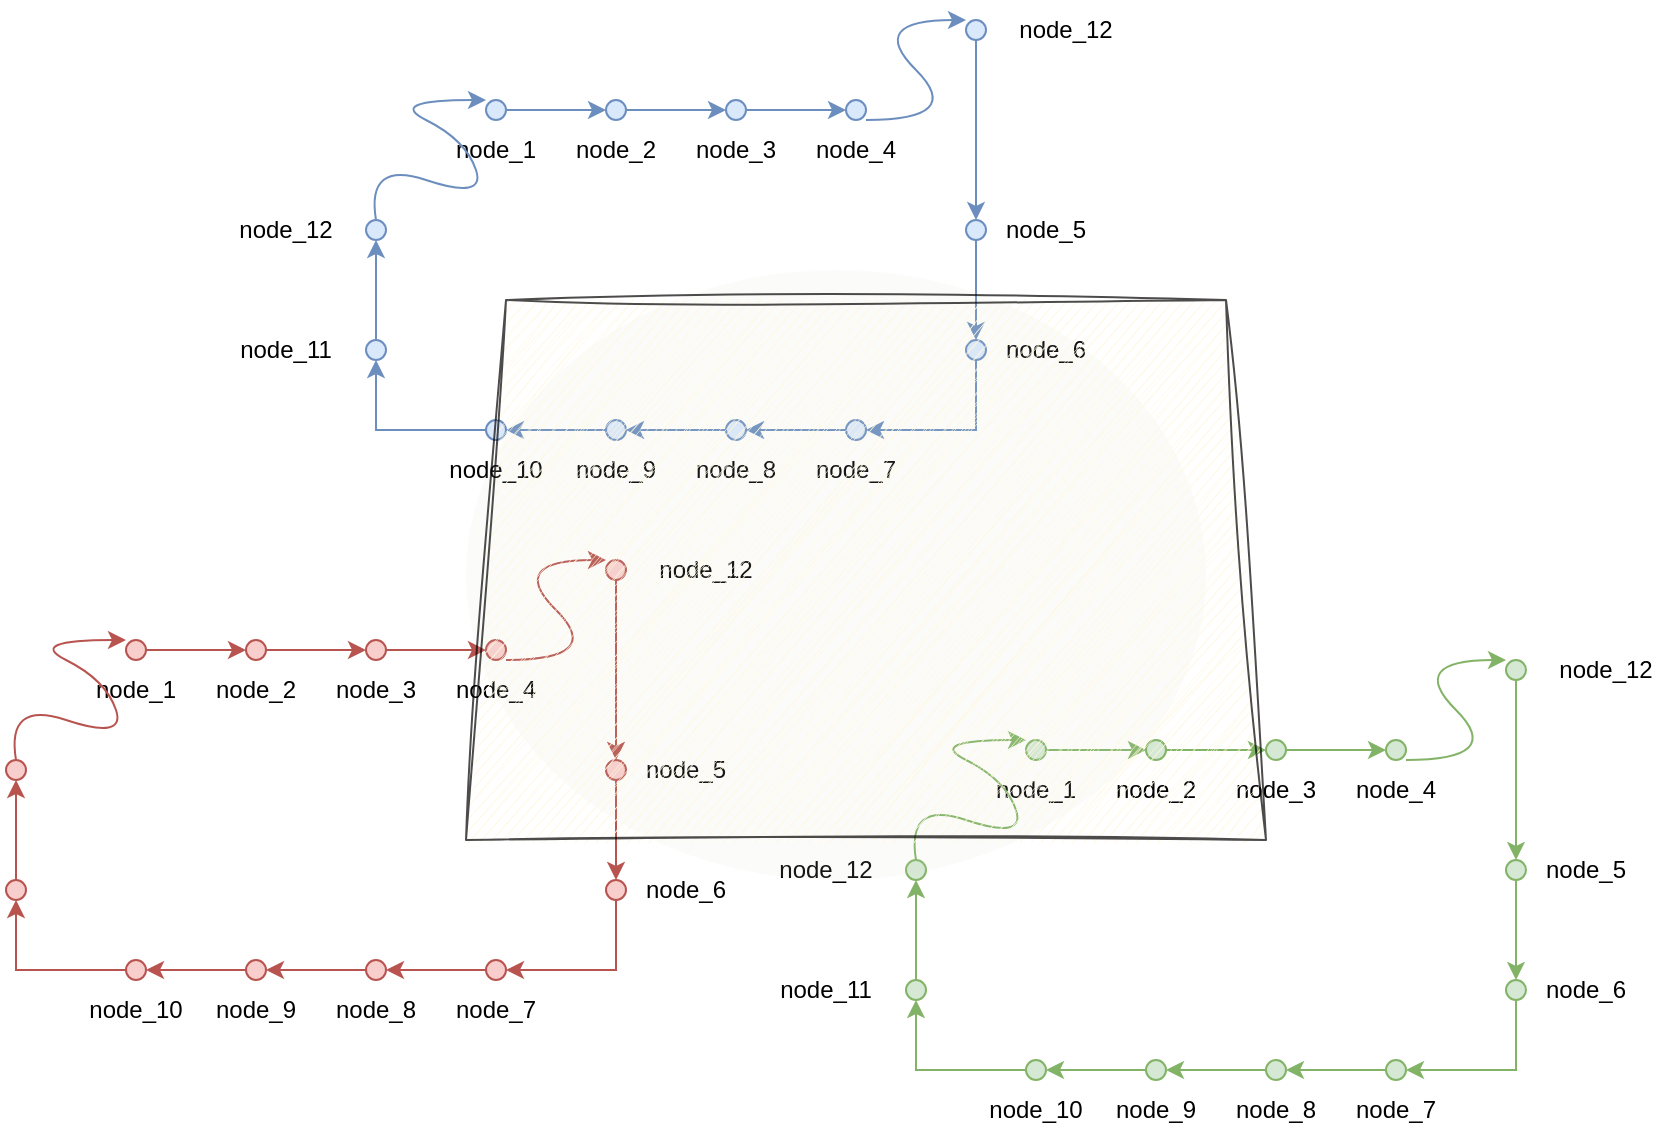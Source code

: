 <mxfile version="21.3.7" type="github">
  <diagram name="第 1 页" id="cJ6k0qE4HabqcFT23PVo">
    <mxGraphModel dx="2327" dy="773" grid="1" gridSize="10" guides="1" tooltips="1" connect="1" arrows="1" fold="1" page="1" pageScale="1" pageWidth="827" pageHeight="1169" math="0" shadow="0">
      <root>
        <mxCell id="0" />
        <mxCell id="1" parent="0" />
        <mxCell id="MrbBIvUEHU0NzrZTFn9o-30" style="edgeStyle=orthogonalEdgeStyle;rounded=0;orthogonalLoop=1;jettySize=auto;html=1;exitX=1;exitY=0.5;exitDx=0;exitDy=0;entryX=0;entryY=0.5;entryDx=0;entryDy=0;fillColor=#dae8fc;strokeColor=#6c8ebf;" edge="1" parent="1" source="MrbBIvUEHU0NzrZTFn9o-1" target="MrbBIvUEHU0NzrZTFn9o-3">
          <mxGeometry relative="1" as="geometry" />
        </mxCell>
        <mxCell id="MrbBIvUEHU0NzrZTFn9o-1" value="" style="ellipse;whiteSpace=wrap;html=1;aspect=fixed;fillColor=#dae8fc;strokeColor=#6c8ebf;" vertex="1" parent="1">
          <mxGeometry x="220" y="100" width="10" height="10" as="geometry" />
        </mxCell>
        <mxCell id="MrbBIvUEHU0NzrZTFn9o-2" value="node_1" style="text;html=1;strokeColor=none;fillColor=none;align=center;verticalAlign=middle;whiteSpace=wrap;rounded=0;" vertex="1" parent="1">
          <mxGeometry x="195" y="110" width="60" height="30" as="geometry" />
        </mxCell>
        <mxCell id="MrbBIvUEHU0NzrZTFn9o-31" style="edgeStyle=orthogonalEdgeStyle;rounded=0;orthogonalLoop=1;jettySize=auto;html=1;exitX=1;exitY=0.5;exitDx=0;exitDy=0;entryX=0;entryY=0.5;entryDx=0;entryDy=0;fillColor=#dae8fc;strokeColor=#6c8ebf;" edge="1" parent="1" source="MrbBIvUEHU0NzrZTFn9o-3" target="MrbBIvUEHU0NzrZTFn9o-7">
          <mxGeometry relative="1" as="geometry" />
        </mxCell>
        <mxCell id="MrbBIvUEHU0NzrZTFn9o-3" value="" style="ellipse;whiteSpace=wrap;html=1;aspect=fixed;fillColor=#dae8fc;strokeColor=#6c8ebf;" vertex="1" parent="1">
          <mxGeometry x="280" y="100" width="10" height="10" as="geometry" />
        </mxCell>
        <mxCell id="MrbBIvUEHU0NzrZTFn9o-4" value="node_2" style="text;html=1;strokeColor=none;fillColor=none;align=center;verticalAlign=middle;whiteSpace=wrap;rounded=0;" vertex="1" parent="1">
          <mxGeometry x="255" y="110" width="60" height="30" as="geometry" />
        </mxCell>
        <mxCell id="MrbBIvUEHU0NzrZTFn9o-32" style="edgeStyle=orthogonalEdgeStyle;rounded=0;orthogonalLoop=1;jettySize=auto;html=1;exitX=1;exitY=0.5;exitDx=0;exitDy=0;entryX=0;entryY=0.5;entryDx=0;entryDy=0;fillColor=#dae8fc;strokeColor=#6c8ebf;" edge="1" parent="1" source="MrbBIvUEHU0NzrZTFn9o-7" target="MrbBIvUEHU0NzrZTFn9o-9">
          <mxGeometry relative="1" as="geometry" />
        </mxCell>
        <mxCell id="MrbBIvUEHU0NzrZTFn9o-7" value="" style="ellipse;whiteSpace=wrap;html=1;aspect=fixed;fillColor=#dae8fc;strokeColor=#6c8ebf;" vertex="1" parent="1">
          <mxGeometry x="340" y="100" width="10" height="10" as="geometry" />
        </mxCell>
        <mxCell id="MrbBIvUEHU0NzrZTFn9o-8" value="node_3" style="text;html=1;strokeColor=none;fillColor=none;align=center;verticalAlign=middle;whiteSpace=wrap;rounded=0;" vertex="1" parent="1">
          <mxGeometry x="315" y="110" width="60" height="30" as="geometry" />
        </mxCell>
        <mxCell id="MrbBIvUEHU0NzrZTFn9o-9" value="" style="ellipse;whiteSpace=wrap;html=1;aspect=fixed;fillColor=#dae8fc;strokeColor=#6c8ebf;" vertex="1" parent="1">
          <mxGeometry x="400" y="100" width="10" height="10" as="geometry" />
        </mxCell>
        <mxCell id="MrbBIvUEHU0NzrZTFn9o-10" value="node_4" style="text;html=1;strokeColor=none;fillColor=none;align=center;verticalAlign=middle;whiteSpace=wrap;rounded=0;" vertex="1" parent="1">
          <mxGeometry x="375" y="110" width="60" height="30" as="geometry" />
        </mxCell>
        <mxCell id="MrbBIvUEHU0NzrZTFn9o-41" style="edgeStyle=orthogonalEdgeStyle;rounded=0;orthogonalLoop=1;jettySize=auto;html=1;exitX=0.5;exitY=1;exitDx=0;exitDy=0;entryX=0.5;entryY=0;entryDx=0;entryDy=0;fillColor=#dae8fc;strokeColor=#6c8ebf;" edge="1" parent="1" source="MrbBIvUEHU0NzrZTFn9o-11" target="MrbBIvUEHU0NzrZTFn9o-13">
          <mxGeometry relative="1" as="geometry" />
        </mxCell>
        <mxCell id="MrbBIvUEHU0NzrZTFn9o-11" value="" style="ellipse;whiteSpace=wrap;html=1;aspect=fixed;fillColor=#dae8fc;strokeColor=#6c8ebf;" vertex="1" parent="1">
          <mxGeometry x="460" y="160" width="10" height="10" as="geometry" />
        </mxCell>
        <mxCell id="MrbBIvUEHU0NzrZTFn9o-12" value="node_5" style="text;html=1;strokeColor=none;fillColor=none;align=center;verticalAlign=middle;whiteSpace=wrap;rounded=0;" vertex="1" parent="1">
          <mxGeometry x="470" y="150" width="60" height="30" as="geometry" />
        </mxCell>
        <mxCell id="MrbBIvUEHU0NzrZTFn9o-37" style="edgeStyle=orthogonalEdgeStyle;rounded=0;orthogonalLoop=1;jettySize=auto;html=1;exitX=0.5;exitY=1;exitDx=0;exitDy=0;entryX=1;entryY=0.5;entryDx=0;entryDy=0;fillColor=#dae8fc;strokeColor=#6c8ebf;" edge="1" parent="1" source="MrbBIvUEHU0NzrZTFn9o-13" target="MrbBIvUEHU0NzrZTFn9o-16">
          <mxGeometry relative="1" as="geometry" />
        </mxCell>
        <mxCell id="MrbBIvUEHU0NzrZTFn9o-13" value="" style="ellipse;whiteSpace=wrap;html=1;aspect=fixed;fillColor=#dae8fc;strokeColor=#6c8ebf;" vertex="1" parent="1">
          <mxGeometry x="460" y="220" width="10" height="10" as="geometry" />
        </mxCell>
        <mxCell id="MrbBIvUEHU0NzrZTFn9o-14" value="node_6" style="text;html=1;strokeColor=none;fillColor=none;align=center;verticalAlign=middle;whiteSpace=wrap;rounded=0;" vertex="1" parent="1">
          <mxGeometry x="470" y="210" width="60" height="30" as="geometry" />
        </mxCell>
        <mxCell id="MrbBIvUEHU0NzrZTFn9o-51" style="edgeStyle=orthogonalEdgeStyle;rounded=0;orthogonalLoop=1;jettySize=auto;html=1;exitX=0;exitY=0.5;exitDx=0;exitDy=0;entryX=1;entryY=0.5;entryDx=0;entryDy=0;fillColor=#dae8fc;strokeColor=#6c8ebf;" edge="1" parent="1" source="MrbBIvUEHU0NzrZTFn9o-16" target="MrbBIvUEHU0NzrZTFn9o-18">
          <mxGeometry relative="1" as="geometry" />
        </mxCell>
        <mxCell id="MrbBIvUEHU0NzrZTFn9o-16" value="" style="ellipse;whiteSpace=wrap;html=1;aspect=fixed;fillColor=#dae8fc;strokeColor=#6c8ebf;" vertex="1" parent="1">
          <mxGeometry x="400" y="260" width="10" height="10" as="geometry" />
        </mxCell>
        <mxCell id="MrbBIvUEHU0NzrZTFn9o-17" value="node_7" style="text;html=1;strokeColor=none;fillColor=none;align=center;verticalAlign=middle;whiteSpace=wrap;rounded=0;" vertex="1" parent="1">
          <mxGeometry x="375" y="270" width="60" height="30" as="geometry" />
        </mxCell>
        <mxCell id="MrbBIvUEHU0NzrZTFn9o-52" style="edgeStyle=orthogonalEdgeStyle;rounded=0;orthogonalLoop=1;jettySize=auto;html=1;exitX=0;exitY=0.5;exitDx=0;exitDy=0;entryX=1;entryY=0.5;entryDx=0;entryDy=0;fillColor=#dae8fc;strokeColor=#6c8ebf;" edge="1" parent="1" source="MrbBIvUEHU0NzrZTFn9o-18" target="MrbBIvUEHU0NzrZTFn9o-20">
          <mxGeometry relative="1" as="geometry" />
        </mxCell>
        <mxCell id="MrbBIvUEHU0NzrZTFn9o-18" value="" style="ellipse;whiteSpace=wrap;html=1;aspect=fixed;fillColor=#dae8fc;strokeColor=#6c8ebf;" vertex="1" parent="1">
          <mxGeometry x="340" y="260" width="10" height="10" as="geometry" />
        </mxCell>
        <mxCell id="MrbBIvUEHU0NzrZTFn9o-19" value="node_8" style="text;html=1;strokeColor=none;fillColor=none;align=center;verticalAlign=middle;whiteSpace=wrap;rounded=0;" vertex="1" parent="1">
          <mxGeometry x="315" y="270" width="60" height="30" as="geometry" />
        </mxCell>
        <mxCell id="MrbBIvUEHU0NzrZTFn9o-53" style="edgeStyle=orthogonalEdgeStyle;rounded=0;orthogonalLoop=1;jettySize=auto;html=1;exitX=0;exitY=0.5;exitDx=0;exitDy=0;entryX=1;entryY=0.5;entryDx=0;entryDy=0;fillColor=#dae8fc;strokeColor=#6c8ebf;" edge="1" parent="1" source="MrbBIvUEHU0NzrZTFn9o-20" target="MrbBIvUEHU0NzrZTFn9o-22">
          <mxGeometry relative="1" as="geometry" />
        </mxCell>
        <mxCell id="MrbBIvUEHU0NzrZTFn9o-20" value="" style="ellipse;whiteSpace=wrap;html=1;aspect=fixed;fillColor=#dae8fc;strokeColor=#6c8ebf;" vertex="1" parent="1">
          <mxGeometry x="280" y="260" width="10" height="10" as="geometry" />
        </mxCell>
        <mxCell id="MrbBIvUEHU0NzrZTFn9o-21" value="node_9" style="text;html=1;strokeColor=none;fillColor=none;align=center;verticalAlign=middle;whiteSpace=wrap;rounded=0;" vertex="1" parent="1">
          <mxGeometry x="255" y="270" width="60" height="30" as="geometry" />
        </mxCell>
        <mxCell id="MrbBIvUEHU0NzrZTFn9o-55" style="edgeStyle=orthogonalEdgeStyle;rounded=0;orthogonalLoop=1;jettySize=auto;html=1;exitX=0;exitY=0.5;exitDx=0;exitDy=0;entryX=0.5;entryY=1;entryDx=0;entryDy=0;fillColor=#dae8fc;strokeColor=#6c8ebf;" edge="1" parent="1" source="MrbBIvUEHU0NzrZTFn9o-22" target="MrbBIvUEHU0NzrZTFn9o-24">
          <mxGeometry relative="1" as="geometry" />
        </mxCell>
        <mxCell id="MrbBIvUEHU0NzrZTFn9o-22" value="" style="ellipse;whiteSpace=wrap;html=1;aspect=fixed;fillColor=#dae8fc;strokeColor=#6c8ebf;" vertex="1" parent="1">
          <mxGeometry x="220" y="260" width="10" height="10" as="geometry" />
        </mxCell>
        <mxCell id="MrbBIvUEHU0NzrZTFn9o-23" value="node_10" style="text;html=1;strokeColor=none;fillColor=none;align=center;verticalAlign=middle;whiteSpace=wrap;rounded=0;" vertex="1" parent="1">
          <mxGeometry x="195" y="270" width="60" height="30" as="geometry" />
        </mxCell>
        <mxCell id="MrbBIvUEHU0NzrZTFn9o-56" style="edgeStyle=orthogonalEdgeStyle;rounded=0;orthogonalLoop=1;jettySize=auto;html=1;exitX=0.5;exitY=0;exitDx=0;exitDy=0;entryX=0.5;entryY=1;entryDx=0;entryDy=0;fillColor=#dae8fc;strokeColor=#6c8ebf;" edge="1" parent="1" source="MrbBIvUEHU0NzrZTFn9o-24" target="MrbBIvUEHU0NzrZTFn9o-26">
          <mxGeometry relative="1" as="geometry" />
        </mxCell>
        <mxCell id="MrbBIvUEHU0NzrZTFn9o-24" value="" style="ellipse;whiteSpace=wrap;html=1;aspect=fixed;fillColor=#dae8fc;strokeColor=#6c8ebf;" vertex="1" parent="1">
          <mxGeometry x="160" y="220" width="10" height="10" as="geometry" />
        </mxCell>
        <mxCell id="MrbBIvUEHU0NzrZTFn9o-25" value="node_11" style="text;html=1;strokeColor=none;fillColor=none;align=center;verticalAlign=middle;whiteSpace=wrap;rounded=0;" vertex="1" parent="1">
          <mxGeometry x="90" y="210" width="60" height="30" as="geometry" />
        </mxCell>
        <mxCell id="MrbBIvUEHU0NzrZTFn9o-26" value="" style="ellipse;whiteSpace=wrap;html=1;aspect=fixed;fillColor=#dae8fc;strokeColor=#6c8ebf;" vertex="1" parent="1">
          <mxGeometry x="160" y="160" width="10" height="10" as="geometry" />
        </mxCell>
        <mxCell id="MrbBIvUEHU0NzrZTFn9o-27" value="node_12" style="text;html=1;strokeColor=none;fillColor=none;align=center;verticalAlign=middle;whiteSpace=wrap;rounded=0;" vertex="1" parent="1">
          <mxGeometry x="90" y="150" width="60" height="30" as="geometry" />
        </mxCell>
        <mxCell id="MrbBIvUEHU0NzrZTFn9o-42" value="" style="curved=1;endArrow=classic;html=1;rounded=0;fillColor=#dae8fc;strokeColor=#6c8ebf;" edge="1" parent="1">
          <mxGeometry width="50" height="50" relative="1" as="geometry">
            <mxPoint x="410" y="110" as="sourcePoint" />
            <mxPoint x="460" y="60" as="targetPoint" />
            <Array as="points">
              <mxPoint x="460" y="110" />
              <mxPoint x="410" y="60" />
            </Array>
          </mxGeometry>
        </mxCell>
        <mxCell id="MrbBIvUEHU0NzrZTFn9o-50" style="edgeStyle=orthogonalEdgeStyle;rounded=0;orthogonalLoop=1;jettySize=auto;html=1;exitX=0.5;exitY=1;exitDx=0;exitDy=0;entryX=0.5;entryY=0;entryDx=0;entryDy=0;fillColor=#dae8fc;strokeColor=#6c8ebf;" edge="1" parent="1" source="MrbBIvUEHU0NzrZTFn9o-43" target="MrbBIvUEHU0NzrZTFn9o-11">
          <mxGeometry relative="1" as="geometry" />
        </mxCell>
        <mxCell id="MrbBIvUEHU0NzrZTFn9o-43" value="" style="ellipse;whiteSpace=wrap;html=1;aspect=fixed;fillColor=#dae8fc;strokeColor=#6c8ebf;" vertex="1" parent="1">
          <mxGeometry x="460" y="60" width="10" height="10" as="geometry" />
        </mxCell>
        <mxCell id="MrbBIvUEHU0NzrZTFn9o-44" value="node_12" style="text;html=1;strokeColor=none;fillColor=none;align=center;verticalAlign=middle;whiteSpace=wrap;rounded=0;" vertex="1" parent="1">
          <mxGeometry x="480" y="50" width="60" height="30" as="geometry" />
        </mxCell>
        <mxCell id="MrbBIvUEHU0NzrZTFn9o-57" value="" style="curved=1;endArrow=classic;html=1;rounded=0;exitX=0.5;exitY=0;exitDx=0;exitDy=0;fillColor=#dae8fc;strokeColor=#6c8ebf;" edge="1" parent="1" source="MrbBIvUEHU0NzrZTFn9o-26">
          <mxGeometry width="50" height="50" relative="1" as="geometry">
            <mxPoint x="170" y="150" as="sourcePoint" />
            <mxPoint x="220" y="100" as="targetPoint" />
            <Array as="points">
              <mxPoint x="160" y="130" />
              <mxPoint x="220" y="150" />
              <mxPoint x="210" y="120" />
              <mxPoint x="170" y="100" />
            </Array>
          </mxGeometry>
        </mxCell>
        <mxCell id="MrbBIvUEHU0NzrZTFn9o-59" style="edgeStyle=orthogonalEdgeStyle;rounded=0;orthogonalLoop=1;jettySize=auto;html=1;exitX=1;exitY=0.5;exitDx=0;exitDy=0;entryX=0;entryY=0.5;entryDx=0;entryDy=0;fillColor=#d5e8d4;strokeColor=#82b366;" edge="1" parent="1" source="MrbBIvUEHU0NzrZTFn9o-60" target="MrbBIvUEHU0NzrZTFn9o-63">
          <mxGeometry relative="1" as="geometry" />
        </mxCell>
        <mxCell id="MrbBIvUEHU0NzrZTFn9o-60" value="" style="ellipse;whiteSpace=wrap;html=1;aspect=fixed;fillColor=#d5e8d4;strokeColor=#82b366;" vertex="1" parent="1">
          <mxGeometry x="490" y="420" width="10" height="10" as="geometry" />
        </mxCell>
        <mxCell id="MrbBIvUEHU0NzrZTFn9o-61" value="node_1" style="text;html=1;strokeColor=none;fillColor=none;align=center;verticalAlign=middle;whiteSpace=wrap;rounded=0;" vertex="1" parent="1">
          <mxGeometry x="465" y="430" width="60" height="30" as="geometry" />
        </mxCell>
        <mxCell id="MrbBIvUEHU0NzrZTFn9o-62" style="edgeStyle=orthogonalEdgeStyle;rounded=0;orthogonalLoop=1;jettySize=auto;html=1;exitX=1;exitY=0.5;exitDx=0;exitDy=0;entryX=0;entryY=0.5;entryDx=0;entryDy=0;fillColor=#d5e8d4;strokeColor=#82b366;" edge="1" parent="1" source="MrbBIvUEHU0NzrZTFn9o-63" target="MrbBIvUEHU0NzrZTFn9o-66">
          <mxGeometry relative="1" as="geometry" />
        </mxCell>
        <mxCell id="MrbBIvUEHU0NzrZTFn9o-63" value="" style="ellipse;whiteSpace=wrap;html=1;aspect=fixed;fillColor=#d5e8d4;strokeColor=#82b366;" vertex="1" parent="1">
          <mxGeometry x="550" y="420" width="10" height="10" as="geometry" />
        </mxCell>
        <mxCell id="MrbBIvUEHU0NzrZTFn9o-64" value="node_2" style="text;html=1;strokeColor=none;fillColor=none;align=center;verticalAlign=middle;whiteSpace=wrap;rounded=0;" vertex="1" parent="1">
          <mxGeometry x="525" y="430" width="60" height="30" as="geometry" />
        </mxCell>
        <mxCell id="MrbBIvUEHU0NzrZTFn9o-65" style="edgeStyle=orthogonalEdgeStyle;rounded=0;orthogonalLoop=1;jettySize=auto;html=1;exitX=1;exitY=0.5;exitDx=0;exitDy=0;entryX=0;entryY=0.5;entryDx=0;entryDy=0;fillColor=#d5e8d4;strokeColor=#82b366;" edge="1" parent="1" source="MrbBIvUEHU0NzrZTFn9o-66" target="MrbBIvUEHU0NzrZTFn9o-68">
          <mxGeometry relative="1" as="geometry" />
        </mxCell>
        <mxCell id="MrbBIvUEHU0NzrZTFn9o-66" value="" style="ellipse;whiteSpace=wrap;html=1;aspect=fixed;fillColor=#d5e8d4;strokeColor=#82b366;" vertex="1" parent="1">
          <mxGeometry x="610" y="420" width="10" height="10" as="geometry" />
        </mxCell>
        <mxCell id="MrbBIvUEHU0NzrZTFn9o-67" value="node_3" style="text;html=1;strokeColor=none;fillColor=none;align=center;verticalAlign=middle;whiteSpace=wrap;rounded=0;" vertex="1" parent="1">
          <mxGeometry x="585" y="430" width="60" height="30" as="geometry" />
        </mxCell>
        <mxCell id="MrbBIvUEHU0NzrZTFn9o-68" value="" style="ellipse;whiteSpace=wrap;html=1;aspect=fixed;fillColor=#d5e8d4;strokeColor=#82b366;" vertex="1" parent="1">
          <mxGeometry x="670" y="420" width="10" height="10" as="geometry" />
        </mxCell>
        <mxCell id="MrbBIvUEHU0NzrZTFn9o-69" value="node_4" style="text;html=1;strokeColor=none;fillColor=none;align=center;verticalAlign=middle;whiteSpace=wrap;rounded=0;" vertex="1" parent="1">
          <mxGeometry x="645" y="430" width="60" height="30" as="geometry" />
        </mxCell>
        <mxCell id="MrbBIvUEHU0NzrZTFn9o-70" style="edgeStyle=orthogonalEdgeStyle;rounded=0;orthogonalLoop=1;jettySize=auto;html=1;exitX=0.5;exitY=1;exitDx=0;exitDy=0;entryX=0.5;entryY=0;entryDx=0;entryDy=0;fillColor=#d5e8d4;strokeColor=#82b366;" edge="1" parent="1" source="MrbBIvUEHU0NzrZTFn9o-71" target="MrbBIvUEHU0NzrZTFn9o-74">
          <mxGeometry relative="1" as="geometry" />
        </mxCell>
        <mxCell id="MrbBIvUEHU0NzrZTFn9o-71" value="" style="ellipse;whiteSpace=wrap;html=1;aspect=fixed;fillColor=#d5e8d4;strokeColor=#82b366;" vertex="1" parent="1">
          <mxGeometry x="730" y="480" width="10" height="10" as="geometry" />
        </mxCell>
        <mxCell id="MrbBIvUEHU0NzrZTFn9o-72" value="node_5" style="text;html=1;strokeColor=none;fillColor=none;align=center;verticalAlign=middle;whiteSpace=wrap;rounded=0;" vertex="1" parent="1">
          <mxGeometry x="740" y="470" width="60" height="30" as="geometry" />
        </mxCell>
        <mxCell id="MrbBIvUEHU0NzrZTFn9o-73" style="edgeStyle=orthogonalEdgeStyle;rounded=0;orthogonalLoop=1;jettySize=auto;html=1;exitX=0.5;exitY=1;exitDx=0;exitDy=0;entryX=1;entryY=0.5;entryDx=0;entryDy=0;fillColor=#d5e8d4;strokeColor=#82b366;" edge="1" parent="1" source="MrbBIvUEHU0NzrZTFn9o-74" target="MrbBIvUEHU0NzrZTFn9o-77">
          <mxGeometry relative="1" as="geometry" />
        </mxCell>
        <mxCell id="MrbBIvUEHU0NzrZTFn9o-74" value="" style="ellipse;whiteSpace=wrap;html=1;aspect=fixed;fillColor=#d5e8d4;strokeColor=#82b366;" vertex="1" parent="1">
          <mxGeometry x="730" y="540" width="10" height="10" as="geometry" />
        </mxCell>
        <mxCell id="MrbBIvUEHU0NzrZTFn9o-75" value="node_6" style="text;html=1;strokeColor=none;fillColor=none;align=center;verticalAlign=middle;whiteSpace=wrap;rounded=0;" vertex="1" parent="1">
          <mxGeometry x="740" y="530" width="60" height="30" as="geometry" />
        </mxCell>
        <mxCell id="MrbBIvUEHU0NzrZTFn9o-76" style="edgeStyle=orthogonalEdgeStyle;rounded=0;orthogonalLoop=1;jettySize=auto;html=1;exitX=0;exitY=0.5;exitDx=0;exitDy=0;entryX=1;entryY=0.5;entryDx=0;entryDy=0;fillColor=#d5e8d4;strokeColor=#82b366;" edge="1" parent="1" source="MrbBIvUEHU0NzrZTFn9o-77" target="MrbBIvUEHU0NzrZTFn9o-80">
          <mxGeometry relative="1" as="geometry" />
        </mxCell>
        <mxCell id="MrbBIvUEHU0NzrZTFn9o-77" value="" style="ellipse;whiteSpace=wrap;html=1;aspect=fixed;fillColor=#d5e8d4;strokeColor=#82b366;" vertex="1" parent="1">
          <mxGeometry x="670" y="580" width="10" height="10" as="geometry" />
        </mxCell>
        <mxCell id="MrbBIvUEHU0NzrZTFn9o-78" value="node_7" style="text;html=1;strokeColor=none;fillColor=none;align=center;verticalAlign=middle;whiteSpace=wrap;rounded=0;" vertex="1" parent="1">
          <mxGeometry x="645" y="590" width="60" height="30" as="geometry" />
        </mxCell>
        <mxCell id="MrbBIvUEHU0NzrZTFn9o-79" style="edgeStyle=orthogonalEdgeStyle;rounded=0;orthogonalLoop=1;jettySize=auto;html=1;exitX=0;exitY=0.5;exitDx=0;exitDy=0;entryX=1;entryY=0.5;entryDx=0;entryDy=0;fillColor=#d5e8d4;strokeColor=#82b366;" edge="1" parent="1" source="MrbBIvUEHU0NzrZTFn9o-80" target="MrbBIvUEHU0NzrZTFn9o-83">
          <mxGeometry relative="1" as="geometry" />
        </mxCell>
        <mxCell id="MrbBIvUEHU0NzrZTFn9o-80" value="" style="ellipse;whiteSpace=wrap;html=1;aspect=fixed;fillColor=#d5e8d4;strokeColor=#82b366;" vertex="1" parent="1">
          <mxGeometry x="610" y="580" width="10" height="10" as="geometry" />
        </mxCell>
        <mxCell id="MrbBIvUEHU0NzrZTFn9o-81" value="node_8" style="text;html=1;strokeColor=none;fillColor=none;align=center;verticalAlign=middle;whiteSpace=wrap;rounded=0;" vertex="1" parent="1">
          <mxGeometry x="585" y="590" width="60" height="30" as="geometry" />
        </mxCell>
        <mxCell id="MrbBIvUEHU0NzrZTFn9o-82" style="edgeStyle=orthogonalEdgeStyle;rounded=0;orthogonalLoop=1;jettySize=auto;html=1;exitX=0;exitY=0.5;exitDx=0;exitDy=0;entryX=1;entryY=0.5;entryDx=0;entryDy=0;fillColor=#d5e8d4;strokeColor=#82b366;" edge="1" parent="1" source="MrbBIvUEHU0NzrZTFn9o-83" target="MrbBIvUEHU0NzrZTFn9o-86">
          <mxGeometry relative="1" as="geometry" />
        </mxCell>
        <mxCell id="MrbBIvUEHU0NzrZTFn9o-83" value="" style="ellipse;whiteSpace=wrap;html=1;aspect=fixed;fillColor=#d5e8d4;strokeColor=#82b366;" vertex="1" parent="1">
          <mxGeometry x="550" y="580" width="10" height="10" as="geometry" />
        </mxCell>
        <mxCell id="MrbBIvUEHU0NzrZTFn9o-84" value="node_9" style="text;html=1;strokeColor=none;fillColor=none;align=center;verticalAlign=middle;whiteSpace=wrap;rounded=0;" vertex="1" parent="1">
          <mxGeometry x="525" y="590" width="60" height="30" as="geometry" />
        </mxCell>
        <mxCell id="MrbBIvUEHU0NzrZTFn9o-85" style="edgeStyle=orthogonalEdgeStyle;rounded=0;orthogonalLoop=1;jettySize=auto;html=1;exitX=0;exitY=0.5;exitDx=0;exitDy=0;entryX=0.5;entryY=1;entryDx=0;entryDy=0;fillColor=#d5e8d4;strokeColor=#82b366;" edge="1" parent="1" source="MrbBIvUEHU0NzrZTFn9o-86" target="MrbBIvUEHU0NzrZTFn9o-89">
          <mxGeometry relative="1" as="geometry" />
        </mxCell>
        <mxCell id="MrbBIvUEHU0NzrZTFn9o-86" value="" style="ellipse;whiteSpace=wrap;html=1;aspect=fixed;fillColor=#d5e8d4;strokeColor=#82b366;" vertex="1" parent="1">
          <mxGeometry x="490" y="580" width="10" height="10" as="geometry" />
        </mxCell>
        <mxCell id="MrbBIvUEHU0NzrZTFn9o-87" value="node_10" style="text;html=1;strokeColor=none;fillColor=none;align=center;verticalAlign=middle;whiteSpace=wrap;rounded=0;" vertex="1" parent="1">
          <mxGeometry x="465" y="590" width="60" height="30" as="geometry" />
        </mxCell>
        <mxCell id="MrbBIvUEHU0NzrZTFn9o-88" style="edgeStyle=orthogonalEdgeStyle;rounded=0;orthogonalLoop=1;jettySize=auto;html=1;exitX=0.5;exitY=0;exitDx=0;exitDy=0;entryX=0.5;entryY=1;entryDx=0;entryDy=0;fillColor=#d5e8d4;strokeColor=#82b366;" edge="1" parent="1" source="MrbBIvUEHU0NzrZTFn9o-89" target="MrbBIvUEHU0NzrZTFn9o-91">
          <mxGeometry relative="1" as="geometry" />
        </mxCell>
        <mxCell id="MrbBIvUEHU0NzrZTFn9o-89" value="" style="ellipse;whiteSpace=wrap;html=1;aspect=fixed;fillColor=#d5e8d4;strokeColor=#82b366;" vertex="1" parent="1">
          <mxGeometry x="430" y="540" width="10" height="10" as="geometry" />
        </mxCell>
        <mxCell id="MrbBIvUEHU0NzrZTFn9o-90" value="node_11" style="text;html=1;strokeColor=none;fillColor=none;align=center;verticalAlign=middle;whiteSpace=wrap;rounded=0;" vertex="1" parent="1">
          <mxGeometry x="360" y="530" width="60" height="30" as="geometry" />
        </mxCell>
        <mxCell id="MrbBIvUEHU0NzrZTFn9o-91" value="" style="ellipse;whiteSpace=wrap;html=1;aspect=fixed;fillColor=#d5e8d4;strokeColor=#82b366;" vertex="1" parent="1">
          <mxGeometry x="430" y="480" width="10" height="10" as="geometry" />
        </mxCell>
        <mxCell id="MrbBIvUEHU0NzrZTFn9o-92" value="node_12" style="text;html=1;strokeColor=none;fillColor=none;align=center;verticalAlign=middle;whiteSpace=wrap;rounded=0;" vertex="1" parent="1">
          <mxGeometry x="360" y="470" width="60" height="30" as="geometry" />
        </mxCell>
        <mxCell id="MrbBIvUEHU0NzrZTFn9o-93" value="" style="curved=1;endArrow=classic;html=1;rounded=0;fillColor=#d5e8d4;strokeColor=#82b366;" edge="1" parent="1">
          <mxGeometry width="50" height="50" relative="1" as="geometry">
            <mxPoint x="680" y="430" as="sourcePoint" />
            <mxPoint x="730" y="380" as="targetPoint" />
            <Array as="points">
              <mxPoint x="730" y="430" />
              <mxPoint x="680" y="380" />
            </Array>
          </mxGeometry>
        </mxCell>
        <mxCell id="MrbBIvUEHU0NzrZTFn9o-94" style="edgeStyle=orthogonalEdgeStyle;rounded=0;orthogonalLoop=1;jettySize=auto;html=1;exitX=0.5;exitY=1;exitDx=0;exitDy=0;entryX=0.5;entryY=0;entryDx=0;entryDy=0;fillColor=#d5e8d4;strokeColor=#82b366;" edge="1" parent="1" source="MrbBIvUEHU0NzrZTFn9o-95" target="MrbBIvUEHU0NzrZTFn9o-71">
          <mxGeometry relative="1" as="geometry" />
        </mxCell>
        <mxCell id="MrbBIvUEHU0NzrZTFn9o-95" value="" style="ellipse;whiteSpace=wrap;html=1;aspect=fixed;fillColor=#d5e8d4;strokeColor=#82b366;" vertex="1" parent="1">
          <mxGeometry x="730" y="380" width="10" height="10" as="geometry" />
        </mxCell>
        <mxCell id="MrbBIvUEHU0NzrZTFn9o-96" value="node_12" style="text;html=1;strokeColor=none;fillColor=none;align=center;verticalAlign=middle;whiteSpace=wrap;rounded=0;" vertex="1" parent="1">
          <mxGeometry x="750" y="370" width="60" height="30" as="geometry" />
        </mxCell>
        <mxCell id="MrbBIvUEHU0NzrZTFn9o-97" value="" style="curved=1;endArrow=classic;html=1;rounded=0;exitX=0.5;exitY=0;exitDx=0;exitDy=0;fillColor=#d5e8d4;strokeColor=#82b366;" edge="1" parent="1" source="MrbBIvUEHU0NzrZTFn9o-91">
          <mxGeometry width="50" height="50" relative="1" as="geometry">
            <mxPoint x="440" y="470" as="sourcePoint" />
            <mxPoint x="490" y="420" as="targetPoint" />
            <Array as="points">
              <mxPoint x="430" y="450" />
              <mxPoint x="490" y="470" />
              <mxPoint x="480" y="440" />
              <mxPoint x="440" y="420" />
            </Array>
          </mxGeometry>
        </mxCell>
        <mxCell id="MrbBIvUEHU0NzrZTFn9o-100" style="edgeStyle=orthogonalEdgeStyle;rounded=0;orthogonalLoop=1;jettySize=auto;html=1;exitX=1;exitY=0.5;exitDx=0;exitDy=0;entryX=0;entryY=0.5;entryDx=0;entryDy=0;fillColor=#f8cecc;strokeColor=#b85450;" edge="1" parent="1" source="MrbBIvUEHU0NzrZTFn9o-101" target="MrbBIvUEHU0NzrZTFn9o-104">
          <mxGeometry relative="1" as="geometry" />
        </mxCell>
        <mxCell id="MrbBIvUEHU0NzrZTFn9o-101" value="" style="ellipse;whiteSpace=wrap;html=1;aspect=fixed;fillColor=#f8cecc;strokeColor=#b85450;" vertex="1" parent="1">
          <mxGeometry x="40" y="370" width="10" height="10" as="geometry" />
        </mxCell>
        <mxCell id="MrbBIvUEHU0NzrZTFn9o-102" value="node_1" style="text;html=1;strokeColor=none;fillColor=none;align=center;verticalAlign=middle;whiteSpace=wrap;rounded=0;" vertex="1" parent="1">
          <mxGeometry x="15" y="380" width="60" height="30" as="geometry" />
        </mxCell>
        <mxCell id="MrbBIvUEHU0NzrZTFn9o-103" style="edgeStyle=orthogonalEdgeStyle;rounded=0;orthogonalLoop=1;jettySize=auto;html=1;exitX=1;exitY=0.5;exitDx=0;exitDy=0;entryX=0;entryY=0.5;entryDx=0;entryDy=0;fillColor=#f8cecc;strokeColor=#b85450;" edge="1" parent="1" source="MrbBIvUEHU0NzrZTFn9o-104" target="MrbBIvUEHU0NzrZTFn9o-107">
          <mxGeometry relative="1" as="geometry" />
        </mxCell>
        <mxCell id="MrbBIvUEHU0NzrZTFn9o-104" value="" style="ellipse;whiteSpace=wrap;html=1;aspect=fixed;fillColor=#f8cecc;strokeColor=#b85450;" vertex="1" parent="1">
          <mxGeometry x="100" y="370" width="10" height="10" as="geometry" />
        </mxCell>
        <mxCell id="MrbBIvUEHU0NzrZTFn9o-105" value="node_2" style="text;html=1;strokeColor=none;fillColor=none;align=center;verticalAlign=middle;whiteSpace=wrap;rounded=0;" vertex="1" parent="1">
          <mxGeometry x="75" y="380" width="60" height="30" as="geometry" />
        </mxCell>
        <mxCell id="MrbBIvUEHU0NzrZTFn9o-106" style="edgeStyle=orthogonalEdgeStyle;rounded=0;orthogonalLoop=1;jettySize=auto;html=1;exitX=1;exitY=0.5;exitDx=0;exitDy=0;entryX=0;entryY=0.5;entryDx=0;entryDy=0;fillColor=#f8cecc;strokeColor=#b85450;" edge="1" parent="1" source="MrbBIvUEHU0NzrZTFn9o-107" target="MrbBIvUEHU0NzrZTFn9o-109">
          <mxGeometry relative="1" as="geometry" />
        </mxCell>
        <mxCell id="MrbBIvUEHU0NzrZTFn9o-107" value="" style="ellipse;whiteSpace=wrap;html=1;aspect=fixed;fillColor=#f8cecc;strokeColor=#b85450;" vertex="1" parent="1">
          <mxGeometry x="160" y="370" width="10" height="10" as="geometry" />
        </mxCell>
        <mxCell id="MrbBIvUEHU0NzrZTFn9o-108" value="node_3" style="text;html=1;strokeColor=none;fillColor=none;align=center;verticalAlign=middle;whiteSpace=wrap;rounded=0;" vertex="1" parent="1">
          <mxGeometry x="135" y="380" width="60" height="30" as="geometry" />
        </mxCell>
        <mxCell id="MrbBIvUEHU0NzrZTFn9o-109" value="" style="ellipse;whiteSpace=wrap;html=1;aspect=fixed;fillColor=#f8cecc;strokeColor=#b85450;" vertex="1" parent="1">
          <mxGeometry x="220" y="370" width="10" height="10" as="geometry" />
        </mxCell>
        <mxCell id="MrbBIvUEHU0NzrZTFn9o-110" value="node_4" style="text;html=1;strokeColor=none;fillColor=none;align=center;verticalAlign=middle;whiteSpace=wrap;rounded=0;" vertex="1" parent="1">
          <mxGeometry x="195" y="380" width="60" height="30" as="geometry" />
        </mxCell>
        <mxCell id="MrbBIvUEHU0NzrZTFn9o-111" style="edgeStyle=orthogonalEdgeStyle;rounded=0;orthogonalLoop=1;jettySize=auto;html=1;exitX=0.5;exitY=1;exitDx=0;exitDy=0;entryX=0.5;entryY=0;entryDx=0;entryDy=0;fillColor=#f8cecc;strokeColor=#b85450;" edge="1" parent="1" source="MrbBIvUEHU0NzrZTFn9o-112" target="MrbBIvUEHU0NzrZTFn9o-115">
          <mxGeometry relative="1" as="geometry" />
        </mxCell>
        <mxCell id="MrbBIvUEHU0NzrZTFn9o-112" value="" style="ellipse;whiteSpace=wrap;html=1;aspect=fixed;fillColor=#f8cecc;strokeColor=#b85450;" vertex="1" parent="1">
          <mxGeometry x="280" y="430" width="10" height="10" as="geometry" />
        </mxCell>
        <mxCell id="MrbBIvUEHU0NzrZTFn9o-113" value="node_5" style="text;html=1;strokeColor=none;fillColor=none;align=center;verticalAlign=middle;whiteSpace=wrap;rounded=0;" vertex="1" parent="1">
          <mxGeometry x="290" y="420" width="60" height="30" as="geometry" />
        </mxCell>
        <mxCell id="MrbBIvUEHU0NzrZTFn9o-114" style="edgeStyle=orthogonalEdgeStyle;rounded=0;orthogonalLoop=1;jettySize=auto;html=1;exitX=0.5;exitY=1;exitDx=0;exitDy=0;entryX=1;entryY=0.5;entryDx=0;entryDy=0;fillColor=#f8cecc;strokeColor=#b85450;" edge="1" parent="1" source="MrbBIvUEHU0NzrZTFn9o-115" target="MrbBIvUEHU0NzrZTFn9o-118">
          <mxGeometry relative="1" as="geometry" />
        </mxCell>
        <mxCell id="MrbBIvUEHU0NzrZTFn9o-115" value="" style="ellipse;whiteSpace=wrap;html=1;aspect=fixed;fillColor=#f8cecc;strokeColor=#b85450;" vertex="1" parent="1">
          <mxGeometry x="280" y="490" width="10" height="10" as="geometry" />
        </mxCell>
        <mxCell id="MrbBIvUEHU0NzrZTFn9o-116" value="node_6" style="text;html=1;strokeColor=none;fillColor=none;align=center;verticalAlign=middle;whiteSpace=wrap;rounded=0;" vertex="1" parent="1">
          <mxGeometry x="290" y="480" width="60" height="30" as="geometry" />
        </mxCell>
        <mxCell id="MrbBIvUEHU0NzrZTFn9o-117" style="edgeStyle=orthogonalEdgeStyle;rounded=0;orthogonalLoop=1;jettySize=auto;html=1;exitX=0;exitY=0.5;exitDx=0;exitDy=0;entryX=1;entryY=0.5;entryDx=0;entryDy=0;fillColor=#f8cecc;strokeColor=#b85450;" edge="1" parent="1" source="MrbBIvUEHU0NzrZTFn9o-118" target="MrbBIvUEHU0NzrZTFn9o-121">
          <mxGeometry relative="1" as="geometry" />
        </mxCell>
        <mxCell id="MrbBIvUEHU0NzrZTFn9o-118" value="" style="ellipse;whiteSpace=wrap;html=1;aspect=fixed;fillColor=#f8cecc;strokeColor=#b85450;" vertex="1" parent="1">
          <mxGeometry x="220" y="530" width="10" height="10" as="geometry" />
        </mxCell>
        <mxCell id="MrbBIvUEHU0NzrZTFn9o-119" value="node_7" style="text;html=1;strokeColor=none;fillColor=none;align=center;verticalAlign=middle;whiteSpace=wrap;rounded=0;" vertex="1" parent="1">
          <mxGeometry x="195" y="540" width="60" height="30" as="geometry" />
        </mxCell>
        <mxCell id="MrbBIvUEHU0NzrZTFn9o-120" style="edgeStyle=orthogonalEdgeStyle;rounded=0;orthogonalLoop=1;jettySize=auto;html=1;exitX=0;exitY=0.5;exitDx=0;exitDy=0;entryX=1;entryY=0.5;entryDx=0;entryDy=0;fillColor=#f8cecc;strokeColor=#b85450;" edge="1" parent="1" source="MrbBIvUEHU0NzrZTFn9o-121" target="MrbBIvUEHU0NzrZTFn9o-124">
          <mxGeometry relative="1" as="geometry" />
        </mxCell>
        <mxCell id="MrbBIvUEHU0NzrZTFn9o-121" value="" style="ellipse;whiteSpace=wrap;html=1;aspect=fixed;fillColor=#f8cecc;strokeColor=#b85450;" vertex="1" parent="1">
          <mxGeometry x="160" y="530" width="10" height="10" as="geometry" />
        </mxCell>
        <mxCell id="MrbBIvUEHU0NzrZTFn9o-122" value="node_8" style="text;html=1;strokeColor=none;fillColor=none;align=center;verticalAlign=middle;whiteSpace=wrap;rounded=0;" vertex="1" parent="1">
          <mxGeometry x="135" y="540" width="60" height="30" as="geometry" />
        </mxCell>
        <mxCell id="MrbBIvUEHU0NzrZTFn9o-123" style="edgeStyle=orthogonalEdgeStyle;rounded=0;orthogonalLoop=1;jettySize=auto;html=1;exitX=0;exitY=0.5;exitDx=0;exitDy=0;entryX=1;entryY=0.5;entryDx=0;entryDy=0;fillColor=#f8cecc;strokeColor=#b85450;" edge="1" parent="1" source="MrbBIvUEHU0NzrZTFn9o-124" target="MrbBIvUEHU0NzrZTFn9o-127">
          <mxGeometry relative="1" as="geometry" />
        </mxCell>
        <mxCell id="MrbBIvUEHU0NzrZTFn9o-124" value="" style="ellipse;whiteSpace=wrap;html=1;aspect=fixed;fillColor=#f8cecc;strokeColor=#b85450;" vertex="1" parent="1">
          <mxGeometry x="100" y="530" width="10" height="10" as="geometry" />
        </mxCell>
        <mxCell id="MrbBIvUEHU0NzrZTFn9o-125" value="node_9" style="text;html=1;strokeColor=none;fillColor=none;align=center;verticalAlign=middle;whiteSpace=wrap;rounded=0;" vertex="1" parent="1">
          <mxGeometry x="75" y="540" width="60" height="30" as="geometry" />
        </mxCell>
        <mxCell id="MrbBIvUEHU0NzrZTFn9o-126" style="edgeStyle=orthogonalEdgeStyle;rounded=0;orthogonalLoop=1;jettySize=auto;html=1;exitX=0;exitY=0.5;exitDx=0;exitDy=0;entryX=0.5;entryY=1;entryDx=0;entryDy=0;fillColor=#f8cecc;strokeColor=#b85450;" edge="1" parent="1" source="MrbBIvUEHU0NzrZTFn9o-127" target="MrbBIvUEHU0NzrZTFn9o-130">
          <mxGeometry relative="1" as="geometry" />
        </mxCell>
        <mxCell id="MrbBIvUEHU0NzrZTFn9o-127" value="" style="ellipse;whiteSpace=wrap;html=1;aspect=fixed;fillColor=#f8cecc;strokeColor=#b85450;" vertex="1" parent="1">
          <mxGeometry x="40" y="530" width="10" height="10" as="geometry" />
        </mxCell>
        <mxCell id="MrbBIvUEHU0NzrZTFn9o-128" value="node_10" style="text;html=1;strokeColor=none;fillColor=none;align=center;verticalAlign=middle;whiteSpace=wrap;rounded=0;" vertex="1" parent="1">
          <mxGeometry x="15" y="540" width="60" height="30" as="geometry" />
        </mxCell>
        <mxCell id="MrbBIvUEHU0NzrZTFn9o-129" style="edgeStyle=orthogonalEdgeStyle;rounded=0;orthogonalLoop=1;jettySize=auto;html=1;exitX=0.5;exitY=0;exitDx=0;exitDy=0;entryX=0.5;entryY=1;entryDx=0;entryDy=0;fillColor=#f8cecc;strokeColor=#b85450;" edge="1" parent="1" source="MrbBIvUEHU0NzrZTFn9o-130" target="MrbBIvUEHU0NzrZTFn9o-131">
          <mxGeometry relative="1" as="geometry" />
        </mxCell>
        <mxCell id="MrbBIvUEHU0NzrZTFn9o-130" value="" style="ellipse;whiteSpace=wrap;html=1;aspect=fixed;fillColor=#f8cecc;strokeColor=#b85450;" vertex="1" parent="1">
          <mxGeometry x="-20" y="490" width="10" height="10" as="geometry" />
        </mxCell>
        <mxCell id="MrbBIvUEHU0NzrZTFn9o-131" value="" style="ellipse;whiteSpace=wrap;html=1;aspect=fixed;fillColor=#f8cecc;strokeColor=#b85450;" vertex="1" parent="1">
          <mxGeometry x="-20" y="430" width="10" height="10" as="geometry" />
        </mxCell>
        <mxCell id="MrbBIvUEHU0NzrZTFn9o-132" value="" style="curved=1;endArrow=classic;html=1;rounded=0;fillColor=#f8cecc;strokeColor=#b85450;" edge="1" parent="1">
          <mxGeometry width="50" height="50" relative="1" as="geometry">
            <mxPoint x="230" y="380" as="sourcePoint" />
            <mxPoint x="280" y="330" as="targetPoint" />
            <Array as="points">
              <mxPoint x="280" y="380" />
              <mxPoint x="230" y="330" />
            </Array>
          </mxGeometry>
        </mxCell>
        <mxCell id="MrbBIvUEHU0NzrZTFn9o-133" style="edgeStyle=orthogonalEdgeStyle;rounded=0;orthogonalLoop=1;jettySize=auto;html=1;exitX=0.5;exitY=1;exitDx=0;exitDy=0;entryX=0.5;entryY=0;entryDx=0;entryDy=0;fillColor=#f8cecc;strokeColor=#b85450;" edge="1" parent="1" source="MrbBIvUEHU0NzrZTFn9o-134" target="MrbBIvUEHU0NzrZTFn9o-112">
          <mxGeometry relative="1" as="geometry" />
        </mxCell>
        <mxCell id="MrbBIvUEHU0NzrZTFn9o-134" value="" style="ellipse;whiteSpace=wrap;html=1;aspect=fixed;fillColor=#f8cecc;strokeColor=#b85450;" vertex="1" parent="1">
          <mxGeometry x="280" y="330" width="10" height="10" as="geometry" />
        </mxCell>
        <mxCell id="MrbBIvUEHU0NzrZTFn9o-135" value="node_12" style="text;html=1;strokeColor=none;fillColor=none;align=center;verticalAlign=middle;whiteSpace=wrap;rounded=0;" vertex="1" parent="1">
          <mxGeometry x="300" y="320" width="60" height="30" as="geometry" />
        </mxCell>
        <mxCell id="MrbBIvUEHU0NzrZTFn9o-136" value="" style="curved=1;endArrow=classic;html=1;rounded=0;exitX=0.5;exitY=0;exitDx=0;exitDy=0;fillColor=#f8cecc;strokeColor=#b85450;" edge="1" parent="1" source="MrbBIvUEHU0NzrZTFn9o-131">
          <mxGeometry width="50" height="50" relative="1" as="geometry">
            <mxPoint x="-10" y="420" as="sourcePoint" />
            <mxPoint x="40" y="370" as="targetPoint" />
            <Array as="points">
              <mxPoint x="-20" y="400" />
              <mxPoint x="40" y="420" />
              <mxPoint x="30" y="390" />
              <mxPoint x="-10" y="370" />
            </Array>
          </mxGeometry>
        </mxCell>
        <mxCell id="MrbBIvUEHU0NzrZTFn9o-137" value="" style="ellipse;whiteSpace=wrap;html=1;fillColor=#D5E0CE;strokeColor=none;opacity=10;" vertex="1" parent="1">
          <mxGeometry x="210" y="185" width="370" height="305" as="geometry" />
        </mxCell>
        <mxCell id="MrbBIvUEHU0NzrZTFn9o-138" value="" style="shape=trapezoid;perimeter=trapezoidPerimeter;whiteSpace=wrap;html=1;fixedSize=1;fillColor=#FFF7DE;strokeColor=default;opacity=70;sketch=1;curveFitting=1;jiggle=2;" vertex="1" parent="1">
          <mxGeometry x="210" y="200" width="400" height="270" as="geometry" />
        </mxCell>
      </root>
    </mxGraphModel>
  </diagram>
</mxfile>
